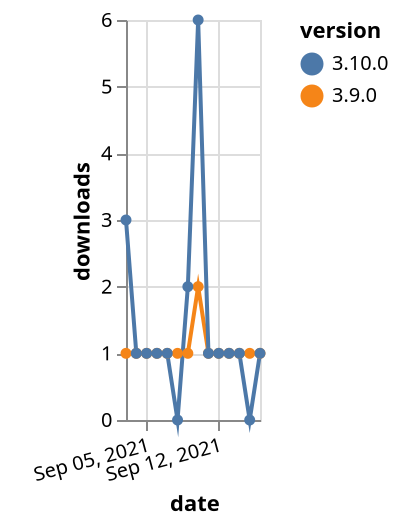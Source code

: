 {"$schema": "https://vega.github.io/schema/vega-lite/v5.json", "description": "A simple bar chart with embedded data.", "data": {"values": [{"date": "2021-09-03", "total": 175, "delta": 1, "version": "3.9.0"}, {"date": "2021-09-04", "total": 176, "delta": 1, "version": "3.9.0"}, {"date": "2021-09-05", "total": 177, "delta": 1, "version": "3.9.0"}, {"date": "2021-09-06", "total": 178, "delta": 1, "version": "3.9.0"}, {"date": "2021-09-07", "total": 179, "delta": 1, "version": "3.9.0"}, {"date": "2021-09-08", "total": 180, "delta": 1, "version": "3.9.0"}, {"date": "2021-09-09", "total": 181, "delta": 1, "version": "3.9.0"}, {"date": "2021-09-10", "total": 183, "delta": 2, "version": "3.9.0"}, {"date": "2021-09-11", "total": 184, "delta": 1, "version": "3.9.0"}, {"date": "2021-09-12", "total": 185, "delta": 1, "version": "3.9.0"}, {"date": "2021-09-13", "total": 186, "delta": 1, "version": "3.9.0"}, {"date": "2021-09-14", "total": 187, "delta": 1, "version": "3.9.0"}, {"date": "2021-09-15", "total": 188, "delta": 1, "version": "3.9.0"}, {"date": "2021-09-16", "total": 189, "delta": 1, "version": "3.9.0"}, {"date": "2021-09-03", "total": 302, "delta": 3, "version": "3.10.0"}, {"date": "2021-09-04", "total": 303, "delta": 1, "version": "3.10.0"}, {"date": "2021-09-05", "total": 304, "delta": 1, "version": "3.10.0"}, {"date": "2021-09-06", "total": 305, "delta": 1, "version": "3.10.0"}, {"date": "2021-09-07", "total": 306, "delta": 1, "version": "3.10.0"}, {"date": "2021-09-08", "total": 306, "delta": 0, "version": "3.10.0"}, {"date": "2021-09-09", "total": 308, "delta": 2, "version": "3.10.0"}, {"date": "2021-09-10", "total": 314, "delta": 6, "version": "3.10.0"}, {"date": "2021-09-11", "total": 315, "delta": 1, "version": "3.10.0"}, {"date": "2021-09-12", "total": 316, "delta": 1, "version": "3.10.0"}, {"date": "2021-09-13", "total": 317, "delta": 1, "version": "3.10.0"}, {"date": "2021-09-14", "total": 318, "delta": 1, "version": "3.10.0"}, {"date": "2021-09-15", "total": 318, "delta": 0, "version": "3.10.0"}, {"date": "2021-09-16", "total": 319, "delta": 1, "version": "3.10.0"}]}, "width": "container", "mark": {"type": "line", "point": {"filled": true}}, "encoding": {"x": {"field": "date", "type": "temporal", "timeUnit": "yearmonthdate", "title": "date", "axis": {"labelAngle": -15}}, "y": {"field": "delta", "type": "quantitative", "title": "downloads"}, "color": {"field": "version", "type": "nominal"}, "tooltip": {"field": "delta"}}}